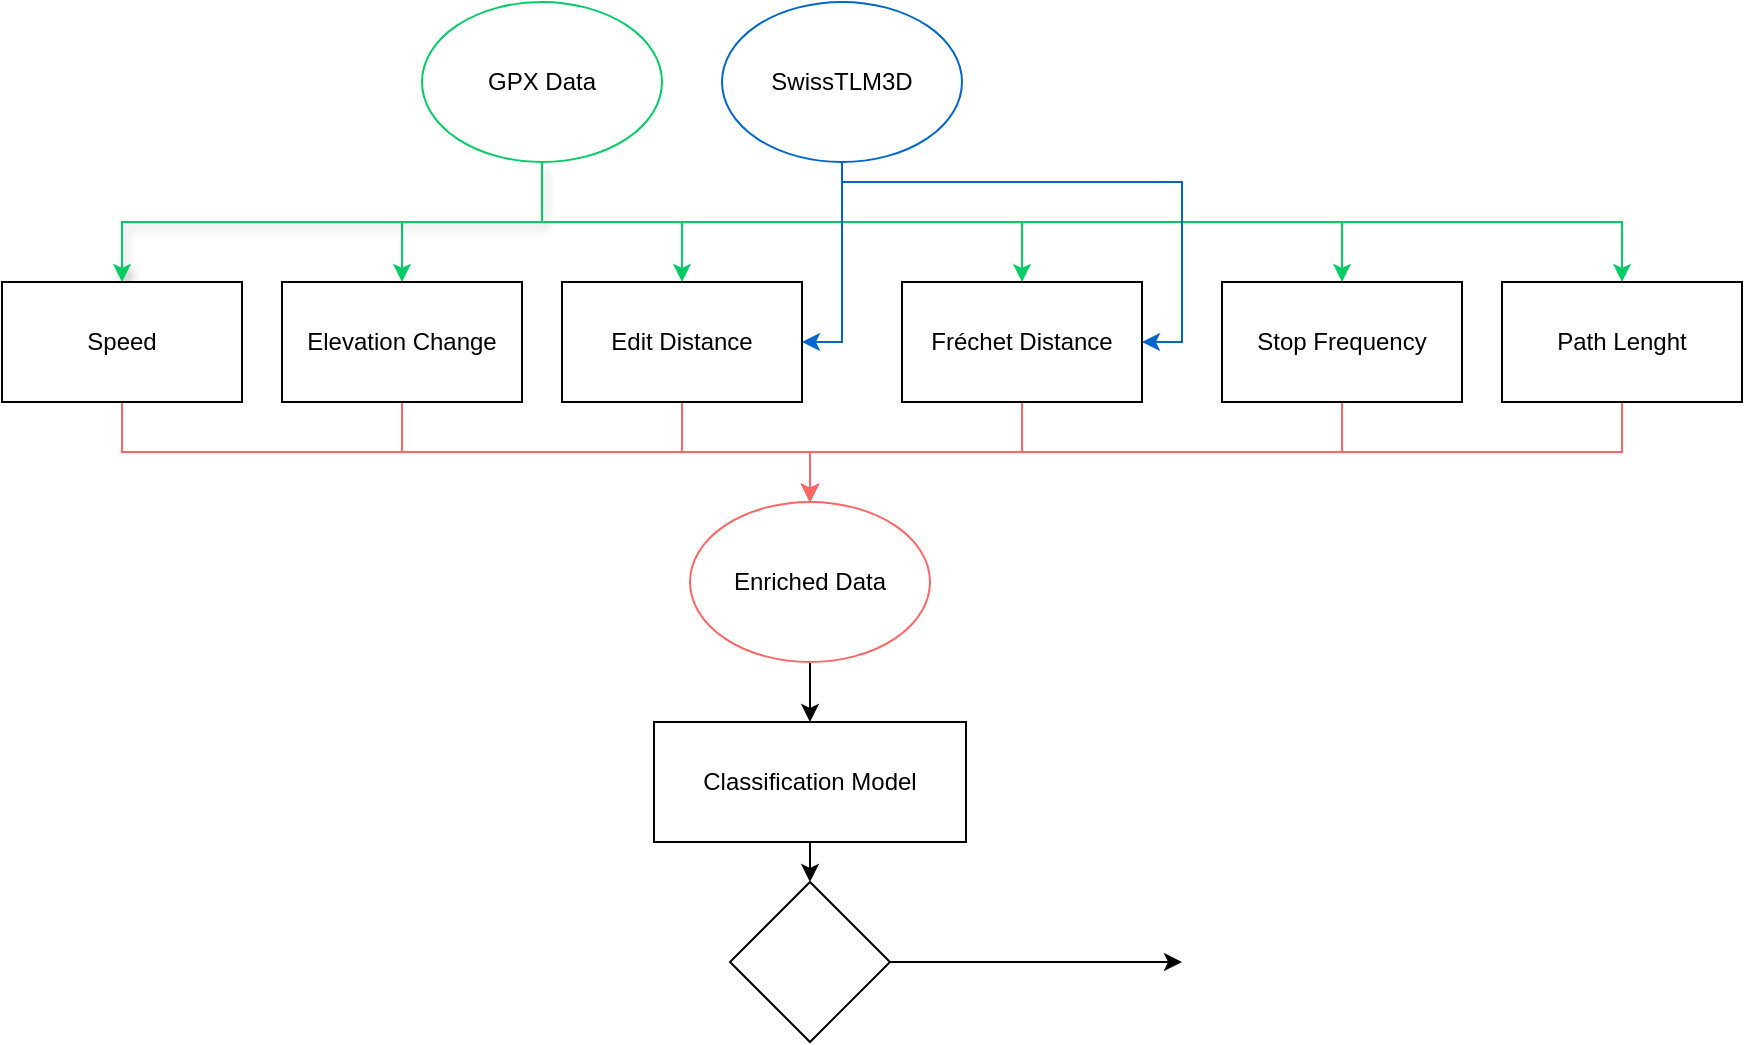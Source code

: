<mxfile version="24.4.8" type="device">
  <diagram name="Seite-1" id="cVTC9YkRxxJZQrhODdem">
    <mxGraphModel dx="1354" dy="722" grid="1" gridSize="10" guides="1" tooltips="1" connect="1" arrows="1" fold="1" page="1" pageScale="1" pageWidth="827" pageHeight="1169" math="0" shadow="0">
      <root>
        <mxCell id="0" />
        <mxCell id="1" parent="0" />
        <mxCell id="FWBxa8yp6T6ycIFNH5oM-9" style="edgeStyle=orthogonalEdgeStyle;rounded=0;orthogonalLoop=1;jettySize=auto;html=1;exitX=0.5;exitY=1;exitDx=0;exitDy=0;entryX=0.5;entryY=0;entryDx=0;entryDy=0;strokeColor=#00CC66;" edge="1" parent="1" source="FWBxa8yp6T6ycIFNH5oM-2" target="FWBxa8yp6T6ycIFNH5oM-6">
          <mxGeometry relative="1" as="geometry" />
        </mxCell>
        <mxCell id="FWBxa8yp6T6ycIFNH5oM-10" style="edgeStyle=orthogonalEdgeStyle;rounded=0;orthogonalLoop=1;jettySize=auto;html=1;exitX=0.5;exitY=1;exitDx=0;exitDy=0;entryX=0.5;entryY=0;entryDx=0;entryDy=0;strokeColor=#00CC66;" edge="1" parent="1" source="FWBxa8yp6T6ycIFNH5oM-2" target="FWBxa8yp6T6ycIFNH5oM-5">
          <mxGeometry relative="1" as="geometry" />
        </mxCell>
        <mxCell id="FWBxa8yp6T6ycIFNH5oM-11" style="edgeStyle=orthogonalEdgeStyle;rounded=0;orthogonalLoop=1;jettySize=auto;html=1;exitX=0.5;exitY=1;exitDx=0;exitDy=0;entryX=0.5;entryY=0;entryDx=0;entryDy=0;shadow=1;strokeColor=#00CC66;" edge="1" parent="1" source="FWBxa8yp6T6ycIFNH5oM-2" target="FWBxa8yp6T6ycIFNH5oM-4">
          <mxGeometry relative="1" as="geometry" />
        </mxCell>
        <mxCell id="FWBxa8yp6T6ycIFNH5oM-12" style="edgeStyle=orthogonalEdgeStyle;rounded=0;orthogonalLoop=1;jettySize=auto;html=1;exitX=0.5;exitY=1;exitDx=0;exitDy=0;entryX=0.5;entryY=0;entryDx=0;entryDy=0;strokeColor=#00CC66;" edge="1" parent="1" source="FWBxa8yp6T6ycIFNH5oM-2" target="FWBxa8yp6T6ycIFNH5oM-7">
          <mxGeometry relative="1" as="geometry" />
        </mxCell>
        <mxCell id="FWBxa8yp6T6ycIFNH5oM-13" style="edgeStyle=orthogonalEdgeStyle;rounded=0;orthogonalLoop=1;jettySize=auto;html=1;exitX=0.5;exitY=1;exitDx=0;exitDy=0;entryX=0.5;entryY=0;entryDx=0;entryDy=0;strokeColor=#00CC66;" edge="1" parent="1" source="FWBxa8yp6T6ycIFNH5oM-2" target="FWBxa8yp6T6ycIFNH5oM-8">
          <mxGeometry relative="1" as="geometry" />
        </mxCell>
        <mxCell id="FWBxa8yp6T6ycIFNH5oM-15" style="edgeStyle=orthogonalEdgeStyle;rounded=0;orthogonalLoop=1;jettySize=auto;html=1;exitX=0.5;exitY=1;exitDx=0;exitDy=0;entryX=0.5;entryY=0;entryDx=0;entryDy=0;strokeColor=#00CC66;" edge="1" parent="1" source="FWBxa8yp6T6ycIFNH5oM-2" target="FWBxa8yp6T6ycIFNH5oM-14">
          <mxGeometry relative="1" as="geometry" />
        </mxCell>
        <mxCell id="FWBxa8yp6T6ycIFNH5oM-2" value="GPX Data" style="ellipse;whiteSpace=wrap;html=1;strokeColor=#00CC66;" vertex="1" parent="1">
          <mxGeometry x="220" y="20" width="120" height="80" as="geometry" />
        </mxCell>
        <mxCell id="FWBxa8yp6T6ycIFNH5oM-17" style="edgeStyle=orthogonalEdgeStyle;rounded=0;orthogonalLoop=1;jettySize=auto;html=1;exitX=0.5;exitY=1;exitDx=0;exitDy=0;entryX=0.5;entryY=0;entryDx=0;entryDy=0;strokeColor=#FF6666;" edge="1" parent="1" source="FWBxa8yp6T6ycIFNH5oM-4" target="FWBxa8yp6T6ycIFNH5oM-16">
          <mxGeometry relative="1" as="geometry" />
        </mxCell>
        <mxCell id="FWBxa8yp6T6ycIFNH5oM-4" value="Speed" style="rounded=0;whiteSpace=wrap;html=1;" vertex="1" parent="1">
          <mxGeometry x="10" y="160" width="120" height="60" as="geometry" />
        </mxCell>
        <mxCell id="FWBxa8yp6T6ycIFNH5oM-18" style="edgeStyle=orthogonalEdgeStyle;rounded=0;orthogonalLoop=1;jettySize=auto;html=1;exitX=0.5;exitY=1;exitDx=0;exitDy=0;entryX=0.5;entryY=0;entryDx=0;entryDy=0;strokeColor=#FF6666;" edge="1" parent="1" source="FWBxa8yp6T6ycIFNH5oM-5" target="FWBxa8yp6T6ycIFNH5oM-16">
          <mxGeometry relative="1" as="geometry">
            <mxPoint x="400" y="270" as="targetPoint" />
          </mxGeometry>
        </mxCell>
        <mxCell id="FWBxa8yp6T6ycIFNH5oM-5" value="Elevation Change" style="rounded=0;whiteSpace=wrap;html=1;" vertex="1" parent="1">
          <mxGeometry x="150" y="160" width="120" height="60" as="geometry" />
        </mxCell>
        <mxCell id="FWBxa8yp6T6ycIFNH5oM-19" style="edgeStyle=orthogonalEdgeStyle;rounded=0;orthogonalLoop=1;jettySize=auto;html=1;exitX=0.5;exitY=1;exitDx=0;exitDy=0;entryX=0.5;entryY=0;entryDx=0;entryDy=0;strokeColor=#FF6666;" edge="1" parent="1" source="FWBxa8yp6T6ycIFNH5oM-6" target="FWBxa8yp6T6ycIFNH5oM-16">
          <mxGeometry relative="1" as="geometry" />
        </mxCell>
        <mxCell id="FWBxa8yp6T6ycIFNH5oM-6" value="Edit Distance" style="rounded=0;whiteSpace=wrap;html=1;" vertex="1" parent="1">
          <mxGeometry x="290" y="160" width="120" height="60" as="geometry" />
        </mxCell>
        <mxCell id="FWBxa8yp6T6ycIFNH5oM-20" style="edgeStyle=orthogonalEdgeStyle;rounded=0;orthogonalLoop=1;jettySize=auto;html=1;exitX=0.5;exitY=1;exitDx=0;exitDy=0;entryX=0.5;entryY=0;entryDx=0;entryDy=0;strokeColor=#FF6666;" edge="1" parent="1" source="FWBxa8yp6T6ycIFNH5oM-7" target="FWBxa8yp6T6ycIFNH5oM-16">
          <mxGeometry relative="1" as="geometry">
            <mxPoint x="400" y="270" as="targetPoint" />
          </mxGeometry>
        </mxCell>
        <mxCell id="FWBxa8yp6T6ycIFNH5oM-7" value="Fréchet Distance" style="rounded=0;whiteSpace=wrap;html=1;" vertex="1" parent="1">
          <mxGeometry x="460" y="160" width="120" height="60" as="geometry" />
        </mxCell>
        <mxCell id="FWBxa8yp6T6ycIFNH5oM-21" style="edgeStyle=orthogonalEdgeStyle;rounded=0;orthogonalLoop=1;jettySize=auto;html=1;exitX=0.5;exitY=1;exitDx=0;exitDy=0;entryX=0.5;entryY=0;entryDx=0;entryDy=0;strokeColor=#FF6666;" edge="1" parent="1" source="FWBxa8yp6T6ycIFNH5oM-8" target="FWBxa8yp6T6ycIFNH5oM-16">
          <mxGeometry relative="1" as="geometry">
            <mxPoint x="400" y="270" as="targetPoint" />
          </mxGeometry>
        </mxCell>
        <mxCell id="FWBxa8yp6T6ycIFNH5oM-8" value="Stop Frequency" style="rounded=0;whiteSpace=wrap;html=1;" vertex="1" parent="1">
          <mxGeometry x="620" y="160" width="120" height="60" as="geometry" />
        </mxCell>
        <mxCell id="FWBxa8yp6T6ycIFNH5oM-22" style="edgeStyle=orthogonalEdgeStyle;rounded=0;orthogonalLoop=1;jettySize=auto;html=1;exitX=0.5;exitY=1;exitDx=0;exitDy=0;entryX=0.5;entryY=0;entryDx=0;entryDy=0;strokeColor=#FF6666;" edge="1" parent="1" source="FWBxa8yp6T6ycIFNH5oM-14" target="FWBxa8yp6T6ycIFNH5oM-16">
          <mxGeometry relative="1" as="geometry" />
        </mxCell>
        <mxCell id="FWBxa8yp6T6ycIFNH5oM-14" value="Path Lenght" style="rounded=0;whiteSpace=wrap;html=1;" vertex="1" parent="1">
          <mxGeometry x="760" y="160" width="120" height="60" as="geometry" />
        </mxCell>
        <mxCell id="FWBxa8yp6T6ycIFNH5oM-28" style="edgeStyle=orthogonalEdgeStyle;rounded=0;orthogonalLoop=1;jettySize=auto;html=1;exitX=0.5;exitY=1;exitDx=0;exitDy=0;" edge="1" parent="1" source="FWBxa8yp6T6ycIFNH5oM-16" target="FWBxa8yp6T6ycIFNH5oM-27">
          <mxGeometry relative="1" as="geometry" />
        </mxCell>
        <mxCell id="FWBxa8yp6T6ycIFNH5oM-16" value="Enriched Data" style="ellipse;whiteSpace=wrap;html=1;strokeColor=#FF6666;" vertex="1" parent="1">
          <mxGeometry x="354" y="270" width="120" height="80" as="geometry" />
        </mxCell>
        <mxCell id="FWBxa8yp6T6ycIFNH5oM-24" style="edgeStyle=orthogonalEdgeStyle;rounded=0;orthogonalLoop=1;jettySize=auto;html=1;exitX=0.5;exitY=1;exitDx=0;exitDy=0;entryX=1;entryY=0.5;entryDx=0;entryDy=0;strokeColor=#0066CC;" edge="1" parent="1" source="FWBxa8yp6T6ycIFNH5oM-23" target="FWBxa8yp6T6ycIFNH5oM-7">
          <mxGeometry relative="1" as="geometry">
            <Array as="points">
              <mxPoint x="430" y="110" />
              <mxPoint x="600" y="110" />
              <mxPoint x="600" y="190" />
            </Array>
          </mxGeometry>
        </mxCell>
        <mxCell id="FWBxa8yp6T6ycIFNH5oM-26" style="edgeStyle=orthogonalEdgeStyle;rounded=0;orthogonalLoop=1;jettySize=auto;html=1;exitX=0.5;exitY=1;exitDx=0;exitDy=0;entryX=1;entryY=0.5;entryDx=0;entryDy=0;strokeColor=#0066CC;" edge="1" parent="1" source="FWBxa8yp6T6ycIFNH5oM-23" target="FWBxa8yp6T6ycIFNH5oM-6">
          <mxGeometry relative="1" as="geometry" />
        </mxCell>
        <mxCell id="FWBxa8yp6T6ycIFNH5oM-23" value="SwissTLM3D" style="ellipse;whiteSpace=wrap;html=1;strokeColor=#0066CC;" vertex="1" parent="1">
          <mxGeometry x="370" y="20" width="120" height="80" as="geometry" />
        </mxCell>
        <mxCell id="FWBxa8yp6T6ycIFNH5oM-30" style="edgeStyle=orthogonalEdgeStyle;rounded=0;orthogonalLoop=1;jettySize=auto;html=1;exitX=0.5;exitY=1;exitDx=0;exitDy=0;entryX=0.5;entryY=0;entryDx=0;entryDy=0;" edge="1" parent="1" source="FWBxa8yp6T6ycIFNH5oM-27" target="FWBxa8yp6T6ycIFNH5oM-29">
          <mxGeometry relative="1" as="geometry" />
        </mxCell>
        <mxCell id="FWBxa8yp6T6ycIFNH5oM-27" value="Classification Model" style="rounded=0;whiteSpace=wrap;html=1;" vertex="1" parent="1">
          <mxGeometry x="336" y="380" width="156" height="60" as="geometry" />
        </mxCell>
        <mxCell id="FWBxa8yp6T6ycIFNH5oM-31" style="edgeStyle=orthogonalEdgeStyle;rounded=0;orthogonalLoop=1;jettySize=auto;html=1;exitX=1;exitY=0.5;exitDx=0;exitDy=0;" edge="1" parent="1" source="FWBxa8yp6T6ycIFNH5oM-29">
          <mxGeometry relative="1" as="geometry">
            <mxPoint x="600" y="500" as="targetPoint" />
          </mxGeometry>
        </mxCell>
        <mxCell id="FWBxa8yp6T6ycIFNH5oM-29" value="" style="rhombus;whiteSpace=wrap;html=1;" vertex="1" parent="1">
          <mxGeometry x="374" y="460" width="80" height="80" as="geometry" />
        </mxCell>
      </root>
    </mxGraphModel>
  </diagram>
</mxfile>
